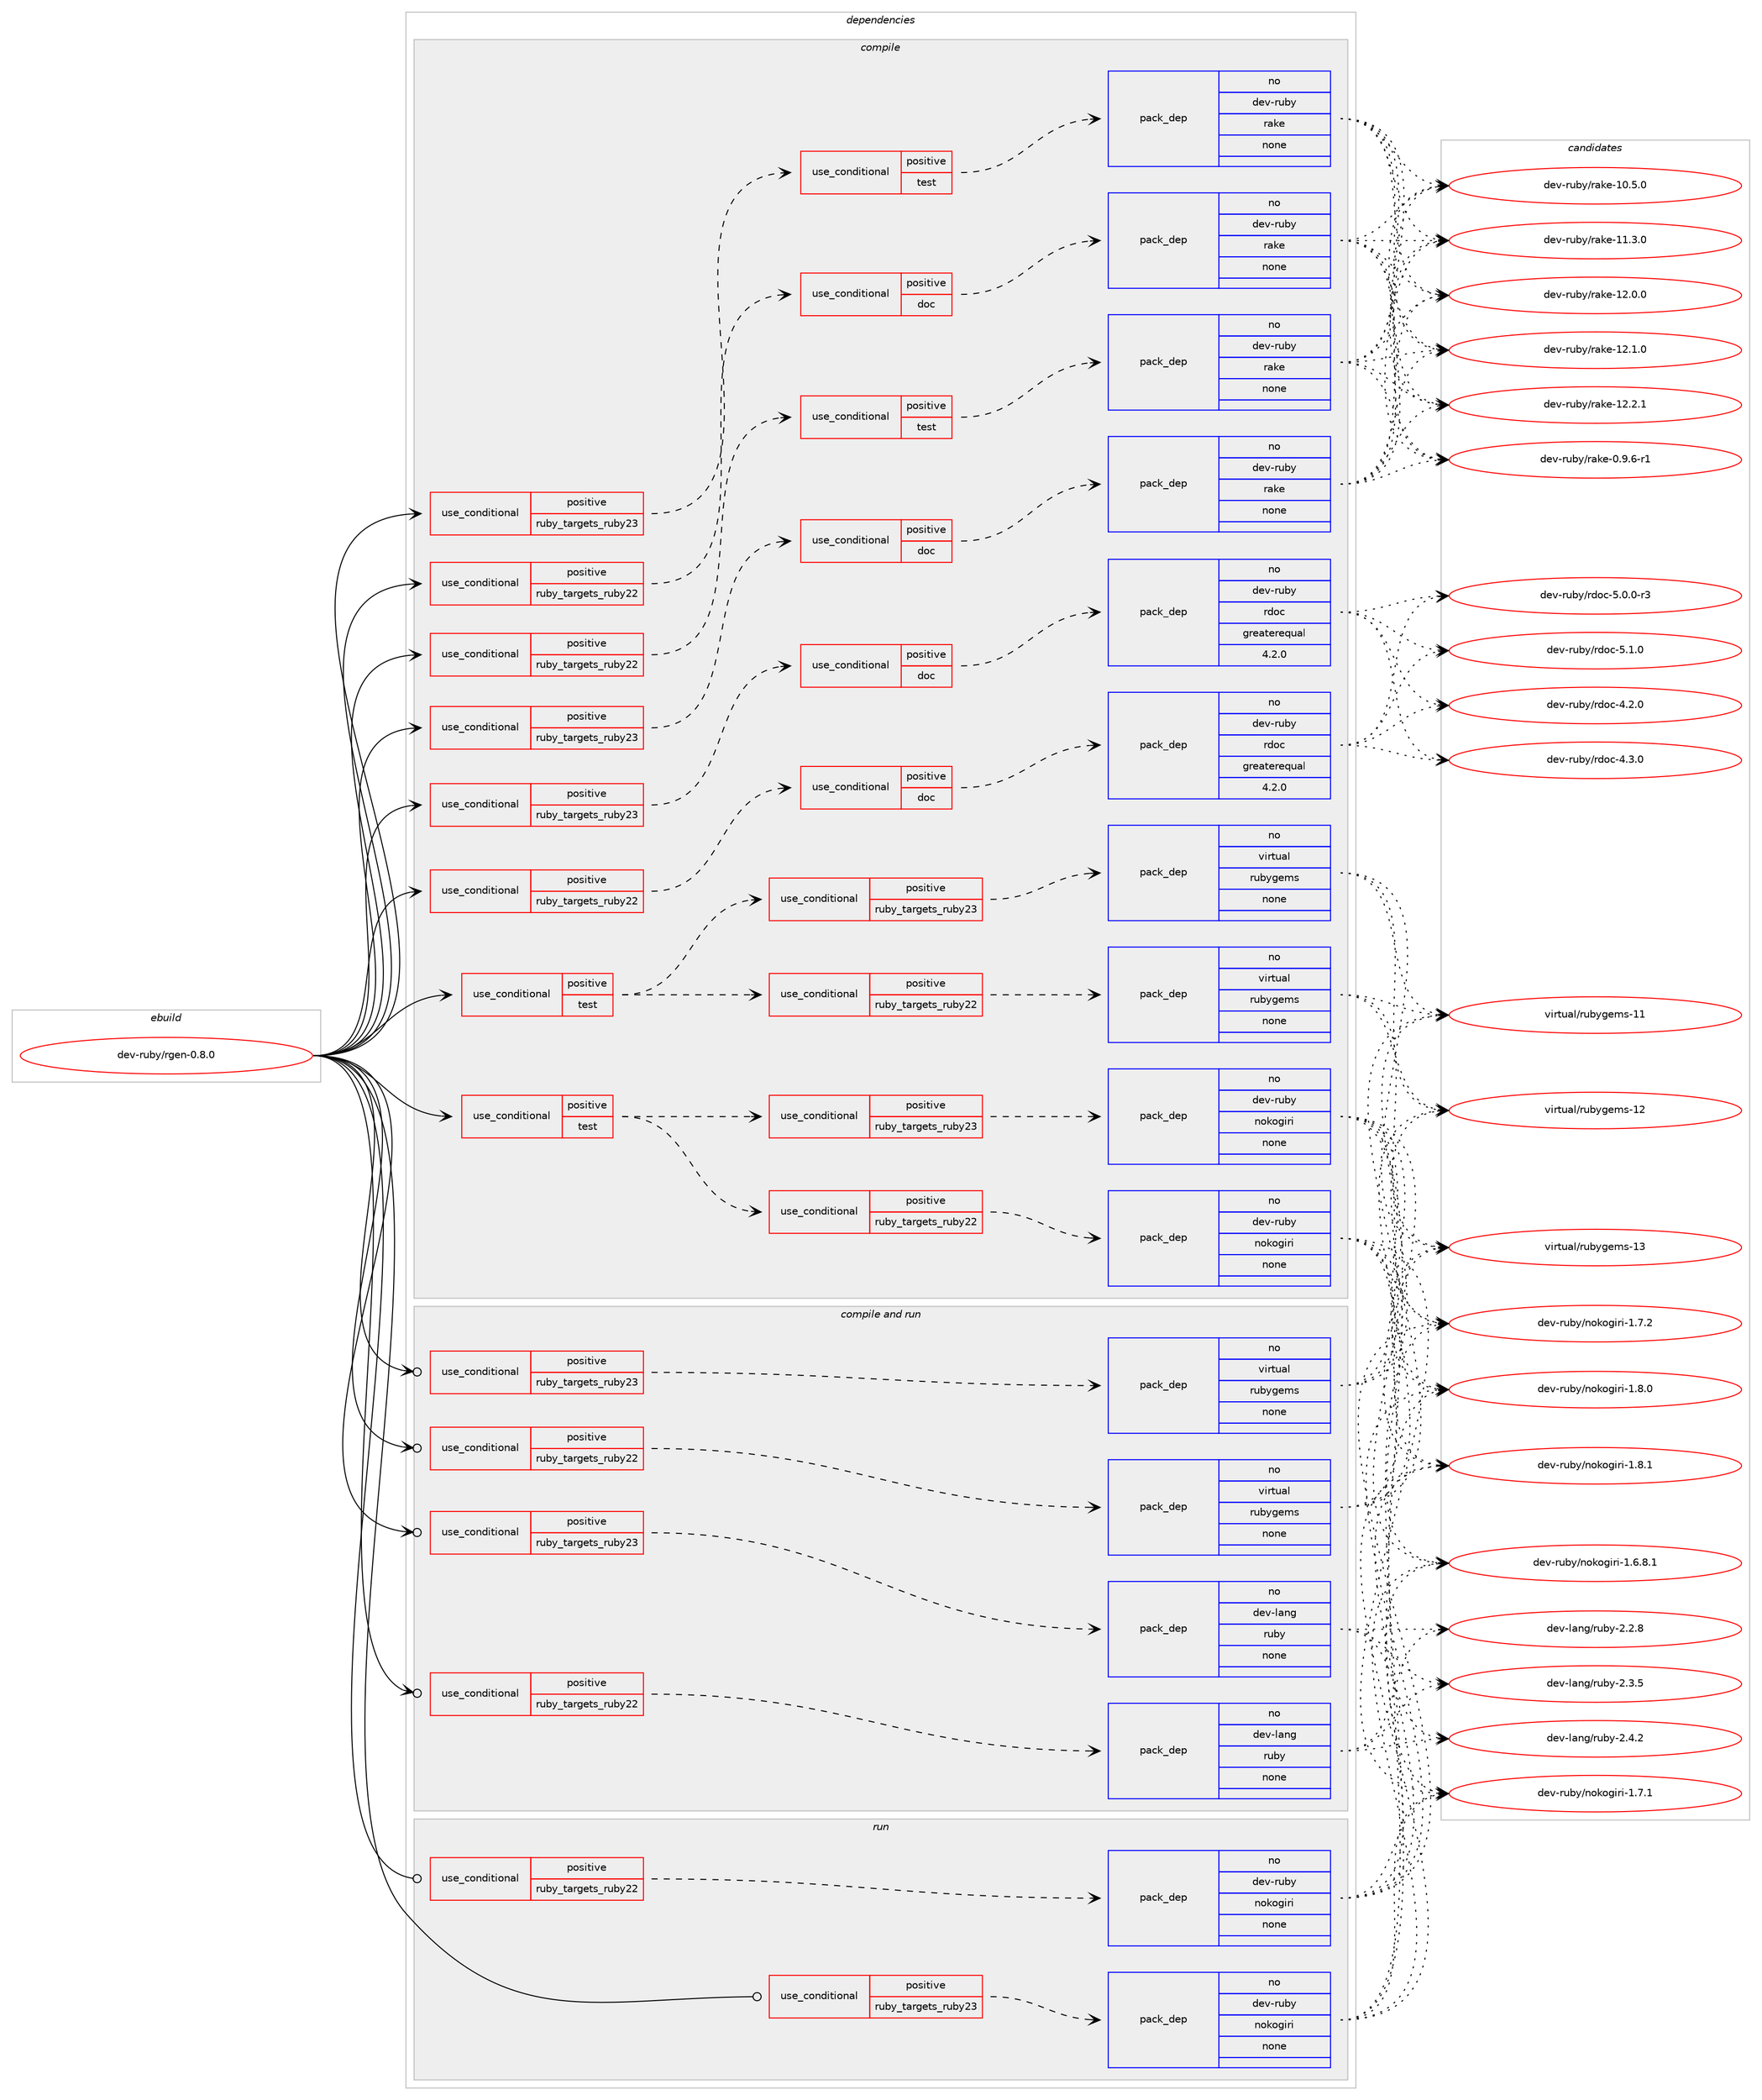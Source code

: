digraph prolog {

# *************
# Graph options
# *************

newrank=true;
concentrate=true;
compound=true;
graph [rankdir=LR,fontname=Helvetica,fontsize=10,ranksep=1.5];#, ranksep=2.5, nodesep=0.2];
edge  [arrowhead=vee];
node  [fontname=Helvetica,fontsize=10];

# **********
# The ebuild
# **********

subgraph cluster_leftcol {
color=gray;
rank=same;
label=<<i>ebuild</i>>;
id [label="dev-ruby/rgen-0.8.0", color=red, width=4, href="../dev-ruby/rgen-0.8.0.svg"];
}

# ****************
# The dependencies
# ****************

subgraph cluster_midcol {
color=gray;
label=<<i>dependencies</i>>;
subgraph cluster_compile {
fillcolor="#eeeeee";
style=filled;
label=<<i>compile</i>>;
subgraph cond68822 {
dependency262058 [label=<<TABLE BORDER="0" CELLBORDER="1" CELLSPACING="0" CELLPADDING="4"><TR><TD ROWSPAN="3" CELLPADDING="10">use_conditional</TD></TR><TR><TD>positive</TD></TR><TR><TD>ruby_targets_ruby22</TD></TR></TABLE>>, shape=none, color=red];
subgraph cond68823 {
dependency262059 [label=<<TABLE BORDER="0" CELLBORDER="1" CELLSPACING="0" CELLPADDING="4"><TR><TD ROWSPAN="3" CELLPADDING="10">use_conditional</TD></TR><TR><TD>positive</TD></TR><TR><TD>doc</TD></TR></TABLE>>, shape=none, color=red];
subgraph pack189122 {
dependency262060 [label=<<TABLE BORDER="0" CELLBORDER="1" CELLSPACING="0" CELLPADDING="4" WIDTH="220"><TR><TD ROWSPAN="6" CELLPADDING="30">pack_dep</TD></TR><TR><TD WIDTH="110">no</TD></TR><TR><TD>dev-ruby</TD></TR><TR><TD>rake</TD></TR><TR><TD>none</TD></TR><TR><TD></TD></TR></TABLE>>, shape=none, color=blue];
}
dependency262059:e -> dependency262060:w [weight=20,style="dashed",arrowhead="vee"];
}
dependency262058:e -> dependency262059:w [weight=20,style="dashed",arrowhead="vee"];
}
id:e -> dependency262058:w [weight=20,style="solid",arrowhead="vee"];
subgraph cond68824 {
dependency262061 [label=<<TABLE BORDER="0" CELLBORDER="1" CELLSPACING="0" CELLPADDING="4"><TR><TD ROWSPAN="3" CELLPADDING="10">use_conditional</TD></TR><TR><TD>positive</TD></TR><TR><TD>ruby_targets_ruby22</TD></TR></TABLE>>, shape=none, color=red];
subgraph cond68825 {
dependency262062 [label=<<TABLE BORDER="0" CELLBORDER="1" CELLSPACING="0" CELLPADDING="4"><TR><TD ROWSPAN="3" CELLPADDING="10">use_conditional</TD></TR><TR><TD>positive</TD></TR><TR><TD>doc</TD></TR></TABLE>>, shape=none, color=red];
subgraph pack189123 {
dependency262063 [label=<<TABLE BORDER="0" CELLBORDER="1" CELLSPACING="0" CELLPADDING="4" WIDTH="220"><TR><TD ROWSPAN="6" CELLPADDING="30">pack_dep</TD></TR><TR><TD WIDTH="110">no</TD></TR><TR><TD>dev-ruby</TD></TR><TR><TD>rdoc</TD></TR><TR><TD>greaterequal</TD></TR><TR><TD>4.2.0</TD></TR></TABLE>>, shape=none, color=blue];
}
dependency262062:e -> dependency262063:w [weight=20,style="dashed",arrowhead="vee"];
}
dependency262061:e -> dependency262062:w [weight=20,style="dashed",arrowhead="vee"];
}
id:e -> dependency262061:w [weight=20,style="solid",arrowhead="vee"];
subgraph cond68826 {
dependency262064 [label=<<TABLE BORDER="0" CELLBORDER="1" CELLSPACING="0" CELLPADDING="4"><TR><TD ROWSPAN="3" CELLPADDING="10">use_conditional</TD></TR><TR><TD>positive</TD></TR><TR><TD>ruby_targets_ruby22</TD></TR></TABLE>>, shape=none, color=red];
subgraph cond68827 {
dependency262065 [label=<<TABLE BORDER="0" CELLBORDER="1" CELLSPACING="0" CELLPADDING="4"><TR><TD ROWSPAN="3" CELLPADDING="10">use_conditional</TD></TR><TR><TD>positive</TD></TR><TR><TD>test</TD></TR></TABLE>>, shape=none, color=red];
subgraph pack189124 {
dependency262066 [label=<<TABLE BORDER="0" CELLBORDER="1" CELLSPACING="0" CELLPADDING="4" WIDTH="220"><TR><TD ROWSPAN="6" CELLPADDING="30">pack_dep</TD></TR><TR><TD WIDTH="110">no</TD></TR><TR><TD>dev-ruby</TD></TR><TR><TD>rake</TD></TR><TR><TD>none</TD></TR><TR><TD></TD></TR></TABLE>>, shape=none, color=blue];
}
dependency262065:e -> dependency262066:w [weight=20,style="dashed",arrowhead="vee"];
}
dependency262064:e -> dependency262065:w [weight=20,style="dashed",arrowhead="vee"];
}
id:e -> dependency262064:w [weight=20,style="solid",arrowhead="vee"];
subgraph cond68828 {
dependency262067 [label=<<TABLE BORDER="0" CELLBORDER="1" CELLSPACING="0" CELLPADDING="4"><TR><TD ROWSPAN="3" CELLPADDING="10">use_conditional</TD></TR><TR><TD>positive</TD></TR><TR><TD>ruby_targets_ruby23</TD></TR></TABLE>>, shape=none, color=red];
subgraph cond68829 {
dependency262068 [label=<<TABLE BORDER="0" CELLBORDER="1" CELLSPACING="0" CELLPADDING="4"><TR><TD ROWSPAN="3" CELLPADDING="10">use_conditional</TD></TR><TR><TD>positive</TD></TR><TR><TD>doc</TD></TR></TABLE>>, shape=none, color=red];
subgraph pack189125 {
dependency262069 [label=<<TABLE BORDER="0" CELLBORDER="1" CELLSPACING="0" CELLPADDING="4" WIDTH="220"><TR><TD ROWSPAN="6" CELLPADDING="30">pack_dep</TD></TR><TR><TD WIDTH="110">no</TD></TR><TR><TD>dev-ruby</TD></TR><TR><TD>rake</TD></TR><TR><TD>none</TD></TR><TR><TD></TD></TR></TABLE>>, shape=none, color=blue];
}
dependency262068:e -> dependency262069:w [weight=20,style="dashed",arrowhead="vee"];
}
dependency262067:e -> dependency262068:w [weight=20,style="dashed",arrowhead="vee"];
}
id:e -> dependency262067:w [weight=20,style="solid",arrowhead="vee"];
subgraph cond68830 {
dependency262070 [label=<<TABLE BORDER="0" CELLBORDER="1" CELLSPACING="0" CELLPADDING="4"><TR><TD ROWSPAN="3" CELLPADDING="10">use_conditional</TD></TR><TR><TD>positive</TD></TR><TR><TD>ruby_targets_ruby23</TD></TR></TABLE>>, shape=none, color=red];
subgraph cond68831 {
dependency262071 [label=<<TABLE BORDER="0" CELLBORDER="1" CELLSPACING="0" CELLPADDING="4"><TR><TD ROWSPAN="3" CELLPADDING="10">use_conditional</TD></TR><TR><TD>positive</TD></TR><TR><TD>doc</TD></TR></TABLE>>, shape=none, color=red];
subgraph pack189126 {
dependency262072 [label=<<TABLE BORDER="0" CELLBORDER="1" CELLSPACING="0" CELLPADDING="4" WIDTH="220"><TR><TD ROWSPAN="6" CELLPADDING="30">pack_dep</TD></TR><TR><TD WIDTH="110">no</TD></TR><TR><TD>dev-ruby</TD></TR><TR><TD>rdoc</TD></TR><TR><TD>greaterequal</TD></TR><TR><TD>4.2.0</TD></TR></TABLE>>, shape=none, color=blue];
}
dependency262071:e -> dependency262072:w [weight=20,style="dashed",arrowhead="vee"];
}
dependency262070:e -> dependency262071:w [weight=20,style="dashed",arrowhead="vee"];
}
id:e -> dependency262070:w [weight=20,style="solid",arrowhead="vee"];
subgraph cond68832 {
dependency262073 [label=<<TABLE BORDER="0" CELLBORDER="1" CELLSPACING="0" CELLPADDING="4"><TR><TD ROWSPAN="3" CELLPADDING="10">use_conditional</TD></TR><TR><TD>positive</TD></TR><TR><TD>ruby_targets_ruby23</TD></TR></TABLE>>, shape=none, color=red];
subgraph cond68833 {
dependency262074 [label=<<TABLE BORDER="0" CELLBORDER="1" CELLSPACING="0" CELLPADDING="4"><TR><TD ROWSPAN="3" CELLPADDING="10">use_conditional</TD></TR><TR><TD>positive</TD></TR><TR><TD>test</TD></TR></TABLE>>, shape=none, color=red];
subgraph pack189127 {
dependency262075 [label=<<TABLE BORDER="0" CELLBORDER="1" CELLSPACING="0" CELLPADDING="4" WIDTH="220"><TR><TD ROWSPAN="6" CELLPADDING="30">pack_dep</TD></TR><TR><TD WIDTH="110">no</TD></TR><TR><TD>dev-ruby</TD></TR><TR><TD>rake</TD></TR><TR><TD>none</TD></TR><TR><TD></TD></TR></TABLE>>, shape=none, color=blue];
}
dependency262074:e -> dependency262075:w [weight=20,style="dashed",arrowhead="vee"];
}
dependency262073:e -> dependency262074:w [weight=20,style="dashed",arrowhead="vee"];
}
id:e -> dependency262073:w [weight=20,style="solid",arrowhead="vee"];
subgraph cond68834 {
dependency262076 [label=<<TABLE BORDER="0" CELLBORDER="1" CELLSPACING="0" CELLPADDING="4"><TR><TD ROWSPAN="3" CELLPADDING="10">use_conditional</TD></TR><TR><TD>positive</TD></TR><TR><TD>test</TD></TR></TABLE>>, shape=none, color=red];
subgraph cond68835 {
dependency262077 [label=<<TABLE BORDER="0" CELLBORDER="1" CELLSPACING="0" CELLPADDING="4"><TR><TD ROWSPAN="3" CELLPADDING="10">use_conditional</TD></TR><TR><TD>positive</TD></TR><TR><TD>ruby_targets_ruby22</TD></TR></TABLE>>, shape=none, color=red];
subgraph pack189128 {
dependency262078 [label=<<TABLE BORDER="0" CELLBORDER="1" CELLSPACING="0" CELLPADDING="4" WIDTH="220"><TR><TD ROWSPAN="6" CELLPADDING="30">pack_dep</TD></TR><TR><TD WIDTH="110">no</TD></TR><TR><TD>dev-ruby</TD></TR><TR><TD>nokogiri</TD></TR><TR><TD>none</TD></TR><TR><TD></TD></TR></TABLE>>, shape=none, color=blue];
}
dependency262077:e -> dependency262078:w [weight=20,style="dashed",arrowhead="vee"];
}
dependency262076:e -> dependency262077:w [weight=20,style="dashed",arrowhead="vee"];
subgraph cond68836 {
dependency262079 [label=<<TABLE BORDER="0" CELLBORDER="1" CELLSPACING="0" CELLPADDING="4"><TR><TD ROWSPAN="3" CELLPADDING="10">use_conditional</TD></TR><TR><TD>positive</TD></TR><TR><TD>ruby_targets_ruby23</TD></TR></TABLE>>, shape=none, color=red];
subgraph pack189129 {
dependency262080 [label=<<TABLE BORDER="0" CELLBORDER="1" CELLSPACING="0" CELLPADDING="4" WIDTH="220"><TR><TD ROWSPAN="6" CELLPADDING="30">pack_dep</TD></TR><TR><TD WIDTH="110">no</TD></TR><TR><TD>dev-ruby</TD></TR><TR><TD>nokogiri</TD></TR><TR><TD>none</TD></TR><TR><TD></TD></TR></TABLE>>, shape=none, color=blue];
}
dependency262079:e -> dependency262080:w [weight=20,style="dashed",arrowhead="vee"];
}
dependency262076:e -> dependency262079:w [weight=20,style="dashed",arrowhead="vee"];
}
id:e -> dependency262076:w [weight=20,style="solid",arrowhead="vee"];
subgraph cond68837 {
dependency262081 [label=<<TABLE BORDER="0" CELLBORDER="1" CELLSPACING="0" CELLPADDING="4"><TR><TD ROWSPAN="3" CELLPADDING="10">use_conditional</TD></TR><TR><TD>positive</TD></TR><TR><TD>test</TD></TR></TABLE>>, shape=none, color=red];
subgraph cond68838 {
dependency262082 [label=<<TABLE BORDER="0" CELLBORDER="1" CELLSPACING="0" CELLPADDING="4"><TR><TD ROWSPAN="3" CELLPADDING="10">use_conditional</TD></TR><TR><TD>positive</TD></TR><TR><TD>ruby_targets_ruby22</TD></TR></TABLE>>, shape=none, color=red];
subgraph pack189130 {
dependency262083 [label=<<TABLE BORDER="0" CELLBORDER="1" CELLSPACING="0" CELLPADDING="4" WIDTH="220"><TR><TD ROWSPAN="6" CELLPADDING="30">pack_dep</TD></TR><TR><TD WIDTH="110">no</TD></TR><TR><TD>virtual</TD></TR><TR><TD>rubygems</TD></TR><TR><TD>none</TD></TR><TR><TD></TD></TR></TABLE>>, shape=none, color=blue];
}
dependency262082:e -> dependency262083:w [weight=20,style="dashed",arrowhead="vee"];
}
dependency262081:e -> dependency262082:w [weight=20,style="dashed",arrowhead="vee"];
subgraph cond68839 {
dependency262084 [label=<<TABLE BORDER="0" CELLBORDER="1" CELLSPACING="0" CELLPADDING="4"><TR><TD ROWSPAN="3" CELLPADDING="10">use_conditional</TD></TR><TR><TD>positive</TD></TR><TR><TD>ruby_targets_ruby23</TD></TR></TABLE>>, shape=none, color=red];
subgraph pack189131 {
dependency262085 [label=<<TABLE BORDER="0" CELLBORDER="1" CELLSPACING="0" CELLPADDING="4" WIDTH="220"><TR><TD ROWSPAN="6" CELLPADDING="30">pack_dep</TD></TR><TR><TD WIDTH="110">no</TD></TR><TR><TD>virtual</TD></TR><TR><TD>rubygems</TD></TR><TR><TD>none</TD></TR><TR><TD></TD></TR></TABLE>>, shape=none, color=blue];
}
dependency262084:e -> dependency262085:w [weight=20,style="dashed",arrowhead="vee"];
}
dependency262081:e -> dependency262084:w [weight=20,style="dashed",arrowhead="vee"];
}
id:e -> dependency262081:w [weight=20,style="solid",arrowhead="vee"];
}
subgraph cluster_compileandrun {
fillcolor="#eeeeee";
style=filled;
label=<<i>compile and run</i>>;
subgraph cond68840 {
dependency262086 [label=<<TABLE BORDER="0" CELLBORDER="1" CELLSPACING="0" CELLPADDING="4"><TR><TD ROWSPAN="3" CELLPADDING="10">use_conditional</TD></TR><TR><TD>positive</TD></TR><TR><TD>ruby_targets_ruby22</TD></TR></TABLE>>, shape=none, color=red];
subgraph pack189132 {
dependency262087 [label=<<TABLE BORDER="0" CELLBORDER="1" CELLSPACING="0" CELLPADDING="4" WIDTH="220"><TR><TD ROWSPAN="6" CELLPADDING="30">pack_dep</TD></TR><TR><TD WIDTH="110">no</TD></TR><TR><TD>dev-lang</TD></TR><TR><TD>ruby</TD></TR><TR><TD>none</TD></TR><TR><TD></TD></TR></TABLE>>, shape=none, color=blue];
}
dependency262086:e -> dependency262087:w [weight=20,style="dashed",arrowhead="vee"];
}
id:e -> dependency262086:w [weight=20,style="solid",arrowhead="odotvee"];
subgraph cond68841 {
dependency262088 [label=<<TABLE BORDER="0" CELLBORDER="1" CELLSPACING="0" CELLPADDING="4"><TR><TD ROWSPAN="3" CELLPADDING="10">use_conditional</TD></TR><TR><TD>positive</TD></TR><TR><TD>ruby_targets_ruby22</TD></TR></TABLE>>, shape=none, color=red];
subgraph pack189133 {
dependency262089 [label=<<TABLE BORDER="0" CELLBORDER="1" CELLSPACING="0" CELLPADDING="4" WIDTH="220"><TR><TD ROWSPAN="6" CELLPADDING="30">pack_dep</TD></TR><TR><TD WIDTH="110">no</TD></TR><TR><TD>virtual</TD></TR><TR><TD>rubygems</TD></TR><TR><TD>none</TD></TR><TR><TD></TD></TR></TABLE>>, shape=none, color=blue];
}
dependency262088:e -> dependency262089:w [weight=20,style="dashed",arrowhead="vee"];
}
id:e -> dependency262088:w [weight=20,style="solid",arrowhead="odotvee"];
subgraph cond68842 {
dependency262090 [label=<<TABLE BORDER="0" CELLBORDER="1" CELLSPACING="0" CELLPADDING="4"><TR><TD ROWSPAN="3" CELLPADDING="10">use_conditional</TD></TR><TR><TD>positive</TD></TR><TR><TD>ruby_targets_ruby23</TD></TR></TABLE>>, shape=none, color=red];
subgraph pack189134 {
dependency262091 [label=<<TABLE BORDER="0" CELLBORDER="1" CELLSPACING="0" CELLPADDING="4" WIDTH="220"><TR><TD ROWSPAN="6" CELLPADDING="30">pack_dep</TD></TR><TR><TD WIDTH="110">no</TD></TR><TR><TD>dev-lang</TD></TR><TR><TD>ruby</TD></TR><TR><TD>none</TD></TR><TR><TD></TD></TR></TABLE>>, shape=none, color=blue];
}
dependency262090:e -> dependency262091:w [weight=20,style="dashed",arrowhead="vee"];
}
id:e -> dependency262090:w [weight=20,style="solid",arrowhead="odotvee"];
subgraph cond68843 {
dependency262092 [label=<<TABLE BORDER="0" CELLBORDER="1" CELLSPACING="0" CELLPADDING="4"><TR><TD ROWSPAN="3" CELLPADDING="10">use_conditional</TD></TR><TR><TD>positive</TD></TR><TR><TD>ruby_targets_ruby23</TD></TR></TABLE>>, shape=none, color=red];
subgraph pack189135 {
dependency262093 [label=<<TABLE BORDER="0" CELLBORDER="1" CELLSPACING="0" CELLPADDING="4" WIDTH="220"><TR><TD ROWSPAN="6" CELLPADDING="30">pack_dep</TD></TR><TR><TD WIDTH="110">no</TD></TR><TR><TD>virtual</TD></TR><TR><TD>rubygems</TD></TR><TR><TD>none</TD></TR><TR><TD></TD></TR></TABLE>>, shape=none, color=blue];
}
dependency262092:e -> dependency262093:w [weight=20,style="dashed",arrowhead="vee"];
}
id:e -> dependency262092:w [weight=20,style="solid",arrowhead="odotvee"];
}
subgraph cluster_run {
fillcolor="#eeeeee";
style=filled;
label=<<i>run</i>>;
subgraph cond68844 {
dependency262094 [label=<<TABLE BORDER="0" CELLBORDER="1" CELLSPACING="0" CELLPADDING="4"><TR><TD ROWSPAN="3" CELLPADDING="10">use_conditional</TD></TR><TR><TD>positive</TD></TR><TR><TD>ruby_targets_ruby22</TD></TR></TABLE>>, shape=none, color=red];
subgraph pack189136 {
dependency262095 [label=<<TABLE BORDER="0" CELLBORDER="1" CELLSPACING="0" CELLPADDING="4" WIDTH="220"><TR><TD ROWSPAN="6" CELLPADDING="30">pack_dep</TD></TR><TR><TD WIDTH="110">no</TD></TR><TR><TD>dev-ruby</TD></TR><TR><TD>nokogiri</TD></TR><TR><TD>none</TD></TR><TR><TD></TD></TR></TABLE>>, shape=none, color=blue];
}
dependency262094:e -> dependency262095:w [weight=20,style="dashed",arrowhead="vee"];
}
id:e -> dependency262094:w [weight=20,style="solid",arrowhead="odot"];
subgraph cond68845 {
dependency262096 [label=<<TABLE BORDER="0" CELLBORDER="1" CELLSPACING="0" CELLPADDING="4"><TR><TD ROWSPAN="3" CELLPADDING="10">use_conditional</TD></TR><TR><TD>positive</TD></TR><TR><TD>ruby_targets_ruby23</TD></TR></TABLE>>, shape=none, color=red];
subgraph pack189137 {
dependency262097 [label=<<TABLE BORDER="0" CELLBORDER="1" CELLSPACING="0" CELLPADDING="4" WIDTH="220"><TR><TD ROWSPAN="6" CELLPADDING="30">pack_dep</TD></TR><TR><TD WIDTH="110">no</TD></TR><TR><TD>dev-ruby</TD></TR><TR><TD>nokogiri</TD></TR><TR><TD>none</TD></TR><TR><TD></TD></TR></TABLE>>, shape=none, color=blue];
}
dependency262096:e -> dependency262097:w [weight=20,style="dashed",arrowhead="vee"];
}
id:e -> dependency262096:w [weight=20,style="solid",arrowhead="odot"];
}
}

# **************
# The candidates
# **************

subgraph cluster_choices {
rank=same;
color=gray;
label=<<i>candidates</i>>;

subgraph choice189122 {
color=black;
nodesep=1;
choice100101118451141179812147114971071014548465746544511449 [label="dev-ruby/rake-0.9.6-r1", color=red, width=4,href="../dev-ruby/rake-0.9.6-r1.svg"];
choice1001011184511411798121471149710710145494846534648 [label="dev-ruby/rake-10.5.0", color=red, width=4,href="../dev-ruby/rake-10.5.0.svg"];
choice1001011184511411798121471149710710145494946514648 [label="dev-ruby/rake-11.3.0", color=red, width=4,href="../dev-ruby/rake-11.3.0.svg"];
choice1001011184511411798121471149710710145495046484648 [label="dev-ruby/rake-12.0.0", color=red, width=4,href="../dev-ruby/rake-12.0.0.svg"];
choice1001011184511411798121471149710710145495046494648 [label="dev-ruby/rake-12.1.0", color=red, width=4,href="../dev-ruby/rake-12.1.0.svg"];
choice1001011184511411798121471149710710145495046504649 [label="dev-ruby/rake-12.2.1", color=red, width=4,href="../dev-ruby/rake-12.2.1.svg"];
dependency262060:e -> choice100101118451141179812147114971071014548465746544511449:w [style=dotted,weight="100"];
dependency262060:e -> choice1001011184511411798121471149710710145494846534648:w [style=dotted,weight="100"];
dependency262060:e -> choice1001011184511411798121471149710710145494946514648:w [style=dotted,weight="100"];
dependency262060:e -> choice1001011184511411798121471149710710145495046484648:w [style=dotted,weight="100"];
dependency262060:e -> choice1001011184511411798121471149710710145495046494648:w [style=dotted,weight="100"];
dependency262060:e -> choice1001011184511411798121471149710710145495046504649:w [style=dotted,weight="100"];
}
subgraph choice189123 {
color=black;
nodesep=1;
choice10010111845114117981214711410011199455246504648 [label="dev-ruby/rdoc-4.2.0", color=red, width=4,href="../dev-ruby/rdoc-4.2.0.svg"];
choice10010111845114117981214711410011199455246514648 [label="dev-ruby/rdoc-4.3.0", color=red, width=4,href="../dev-ruby/rdoc-4.3.0.svg"];
choice100101118451141179812147114100111994553464846484511451 [label="dev-ruby/rdoc-5.0.0-r3", color=red, width=4,href="../dev-ruby/rdoc-5.0.0-r3.svg"];
choice10010111845114117981214711410011199455346494648 [label="dev-ruby/rdoc-5.1.0", color=red, width=4,href="../dev-ruby/rdoc-5.1.0.svg"];
dependency262063:e -> choice10010111845114117981214711410011199455246504648:w [style=dotted,weight="100"];
dependency262063:e -> choice10010111845114117981214711410011199455246514648:w [style=dotted,weight="100"];
dependency262063:e -> choice100101118451141179812147114100111994553464846484511451:w [style=dotted,weight="100"];
dependency262063:e -> choice10010111845114117981214711410011199455346494648:w [style=dotted,weight="100"];
}
subgraph choice189124 {
color=black;
nodesep=1;
choice100101118451141179812147114971071014548465746544511449 [label="dev-ruby/rake-0.9.6-r1", color=red, width=4,href="../dev-ruby/rake-0.9.6-r1.svg"];
choice1001011184511411798121471149710710145494846534648 [label="dev-ruby/rake-10.5.0", color=red, width=4,href="../dev-ruby/rake-10.5.0.svg"];
choice1001011184511411798121471149710710145494946514648 [label="dev-ruby/rake-11.3.0", color=red, width=4,href="../dev-ruby/rake-11.3.0.svg"];
choice1001011184511411798121471149710710145495046484648 [label="dev-ruby/rake-12.0.0", color=red, width=4,href="../dev-ruby/rake-12.0.0.svg"];
choice1001011184511411798121471149710710145495046494648 [label="dev-ruby/rake-12.1.0", color=red, width=4,href="../dev-ruby/rake-12.1.0.svg"];
choice1001011184511411798121471149710710145495046504649 [label="dev-ruby/rake-12.2.1", color=red, width=4,href="../dev-ruby/rake-12.2.1.svg"];
dependency262066:e -> choice100101118451141179812147114971071014548465746544511449:w [style=dotted,weight="100"];
dependency262066:e -> choice1001011184511411798121471149710710145494846534648:w [style=dotted,weight="100"];
dependency262066:e -> choice1001011184511411798121471149710710145494946514648:w [style=dotted,weight="100"];
dependency262066:e -> choice1001011184511411798121471149710710145495046484648:w [style=dotted,weight="100"];
dependency262066:e -> choice1001011184511411798121471149710710145495046494648:w [style=dotted,weight="100"];
dependency262066:e -> choice1001011184511411798121471149710710145495046504649:w [style=dotted,weight="100"];
}
subgraph choice189125 {
color=black;
nodesep=1;
choice100101118451141179812147114971071014548465746544511449 [label="dev-ruby/rake-0.9.6-r1", color=red, width=4,href="../dev-ruby/rake-0.9.6-r1.svg"];
choice1001011184511411798121471149710710145494846534648 [label="dev-ruby/rake-10.5.0", color=red, width=4,href="../dev-ruby/rake-10.5.0.svg"];
choice1001011184511411798121471149710710145494946514648 [label="dev-ruby/rake-11.3.0", color=red, width=4,href="../dev-ruby/rake-11.3.0.svg"];
choice1001011184511411798121471149710710145495046484648 [label="dev-ruby/rake-12.0.0", color=red, width=4,href="../dev-ruby/rake-12.0.0.svg"];
choice1001011184511411798121471149710710145495046494648 [label="dev-ruby/rake-12.1.0", color=red, width=4,href="../dev-ruby/rake-12.1.0.svg"];
choice1001011184511411798121471149710710145495046504649 [label="dev-ruby/rake-12.2.1", color=red, width=4,href="../dev-ruby/rake-12.2.1.svg"];
dependency262069:e -> choice100101118451141179812147114971071014548465746544511449:w [style=dotted,weight="100"];
dependency262069:e -> choice1001011184511411798121471149710710145494846534648:w [style=dotted,weight="100"];
dependency262069:e -> choice1001011184511411798121471149710710145494946514648:w [style=dotted,weight="100"];
dependency262069:e -> choice1001011184511411798121471149710710145495046484648:w [style=dotted,weight="100"];
dependency262069:e -> choice1001011184511411798121471149710710145495046494648:w [style=dotted,weight="100"];
dependency262069:e -> choice1001011184511411798121471149710710145495046504649:w [style=dotted,weight="100"];
}
subgraph choice189126 {
color=black;
nodesep=1;
choice10010111845114117981214711410011199455246504648 [label="dev-ruby/rdoc-4.2.0", color=red, width=4,href="../dev-ruby/rdoc-4.2.0.svg"];
choice10010111845114117981214711410011199455246514648 [label="dev-ruby/rdoc-4.3.0", color=red, width=4,href="../dev-ruby/rdoc-4.3.0.svg"];
choice100101118451141179812147114100111994553464846484511451 [label="dev-ruby/rdoc-5.0.0-r3", color=red, width=4,href="../dev-ruby/rdoc-5.0.0-r3.svg"];
choice10010111845114117981214711410011199455346494648 [label="dev-ruby/rdoc-5.1.0", color=red, width=4,href="../dev-ruby/rdoc-5.1.0.svg"];
dependency262072:e -> choice10010111845114117981214711410011199455246504648:w [style=dotted,weight="100"];
dependency262072:e -> choice10010111845114117981214711410011199455246514648:w [style=dotted,weight="100"];
dependency262072:e -> choice100101118451141179812147114100111994553464846484511451:w [style=dotted,weight="100"];
dependency262072:e -> choice10010111845114117981214711410011199455346494648:w [style=dotted,weight="100"];
}
subgraph choice189127 {
color=black;
nodesep=1;
choice100101118451141179812147114971071014548465746544511449 [label="dev-ruby/rake-0.9.6-r1", color=red, width=4,href="../dev-ruby/rake-0.9.6-r1.svg"];
choice1001011184511411798121471149710710145494846534648 [label="dev-ruby/rake-10.5.0", color=red, width=4,href="../dev-ruby/rake-10.5.0.svg"];
choice1001011184511411798121471149710710145494946514648 [label="dev-ruby/rake-11.3.0", color=red, width=4,href="../dev-ruby/rake-11.3.0.svg"];
choice1001011184511411798121471149710710145495046484648 [label="dev-ruby/rake-12.0.0", color=red, width=4,href="../dev-ruby/rake-12.0.0.svg"];
choice1001011184511411798121471149710710145495046494648 [label="dev-ruby/rake-12.1.0", color=red, width=4,href="../dev-ruby/rake-12.1.0.svg"];
choice1001011184511411798121471149710710145495046504649 [label="dev-ruby/rake-12.2.1", color=red, width=4,href="../dev-ruby/rake-12.2.1.svg"];
dependency262075:e -> choice100101118451141179812147114971071014548465746544511449:w [style=dotted,weight="100"];
dependency262075:e -> choice1001011184511411798121471149710710145494846534648:w [style=dotted,weight="100"];
dependency262075:e -> choice1001011184511411798121471149710710145494946514648:w [style=dotted,weight="100"];
dependency262075:e -> choice1001011184511411798121471149710710145495046484648:w [style=dotted,weight="100"];
dependency262075:e -> choice1001011184511411798121471149710710145495046494648:w [style=dotted,weight="100"];
dependency262075:e -> choice1001011184511411798121471149710710145495046504649:w [style=dotted,weight="100"];
}
subgraph choice189128 {
color=black;
nodesep=1;
choice1001011184511411798121471101111071111031051141054549465446564649 [label="dev-ruby/nokogiri-1.6.8.1", color=red, width=4,href="../dev-ruby/nokogiri-1.6.8.1.svg"];
choice100101118451141179812147110111107111103105114105454946554649 [label="dev-ruby/nokogiri-1.7.1", color=red, width=4,href="../dev-ruby/nokogiri-1.7.1.svg"];
choice100101118451141179812147110111107111103105114105454946554650 [label="dev-ruby/nokogiri-1.7.2", color=red, width=4,href="../dev-ruby/nokogiri-1.7.2.svg"];
choice100101118451141179812147110111107111103105114105454946564648 [label="dev-ruby/nokogiri-1.8.0", color=red, width=4,href="../dev-ruby/nokogiri-1.8.0.svg"];
choice100101118451141179812147110111107111103105114105454946564649 [label="dev-ruby/nokogiri-1.8.1", color=red, width=4,href="../dev-ruby/nokogiri-1.8.1.svg"];
dependency262078:e -> choice1001011184511411798121471101111071111031051141054549465446564649:w [style=dotted,weight="100"];
dependency262078:e -> choice100101118451141179812147110111107111103105114105454946554649:w [style=dotted,weight="100"];
dependency262078:e -> choice100101118451141179812147110111107111103105114105454946554650:w [style=dotted,weight="100"];
dependency262078:e -> choice100101118451141179812147110111107111103105114105454946564648:w [style=dotted,weight="100"];
dependency262078:e -> choice100101118451141179812147110111107111103105114105454946564649:w [style=dotted,weight="100"];
}
subgraph choice189129 {
color=black;
nodesep=1;
choice1001011184511411798121471101111071111031051141054549465446564649 [label="dev-ruby/nokogiri-1.6.8.1", color=red, width=4,href="../dev-ruby/nokogiri-1.6.8.1.svg"];
choice100101118451141179812147110111107111103105114105454946554649 [label="dev-ruby/nokogiri-1.7.1", color=red, width=4,href="../dev-ruby/nokogiri-1.7.1.svg"];
choice100101118451141179812147110111107111103105114105454946554650 [label="dev-ruby/nokogiri-1.7.2", color=red, width=4,href="../dev-ruby/nokogiri-1.7.2.svg"];
choice100101118451141179812147110111107111103105114105454946564648 [label="dev-ruby/nokogiri-1.8.0", color=red, width=4,href="../dev-ruby/nokogiri-1.8.0.svg"];
choice100101118451141179812147110111107111103105114105454946564649 [label="dev-ruby/nokogiri-1.8.1", color=red, width=4,href="../dev-ruby/nokogiri-1.8.1.svg"];
dependency262080:e -> choice1001011184511411798121471101111071111031051141054549465446564649:w [style=dotted,weight="100"];
dependency262080:e -> choice100101118451141179812147110111107111103105114105454946554649:w [style=dotted,weight="100"];
dependency262080:e -> choice100101118451141179812147110111107111103105114105454946554650:w [style=dotted,weight="100"];
dependency262080:e -> choice100101118451141179812147110111107111103105114105454946564648:w [style=dotted,weight="100"];
dependency262080:e -> choice100101118451141179812147110111107111103105114105454946564649:w [style=dotted,weight="100"];
}
subgraph choice189130 {
color=black;
nodesep=1;
choice118105114116117971084711411798121103101109115454949 [label="virtual/rubygems-11", color=red, width=4,href="../virtual/rubygems-11.svg"];
choice118105114116117971084711411798121103101109115454950 [label="virtual/rubygems-12", color=red, width=4,href="../virtual/rubygems-12.svg"];
choice118105114116117971084711411798121103101109115454951 [label="virtual/rubygems-13", color=red, width=4,href="../virtual/rubygems-13.svg"];
dependency262083:e -> choice118105114116117971084711411798121103101109115454949:w [style=dotted,weight="100"];
dependency262083:e -> choice118105114116117971084711411798121103101109115454950:w [style=dotted,weight="100"];
dependency262083:e -> choice118105114116117971084711411798121103101109115454951:w [style=dotted,weight="100"];
}
subgraph choice189131 {
color=black;
nodesep=1;
choice118105114116117971084711411798121103101109115454949 [label="virtual/rubygems-11", color=red, width=4,href="../virtual/rubygems-11.svg"];
choice118105114116117971084711411798121103101109115454950 [label="virtual/rubygems-12", color=red, width=4,href="../virtual/rubygems-12.svg"];
choice118105114116117971084711411798121103101109115454951 [label="virtual/rubygems-13", color=red, width=4,href="../virtual/rubygems-13.svg"];
dependency262085:e -> choice118105114116117971084711411798121103101109115454949:w [style=dotted,weight="100"];
dependency262085:e -> choice118105114116117971084711411798121103101109115454950:w [style=dotted,weight="100"];
dependency262085:e -> choice118105114116117971084711411798121103101109115454951:w [style=dotted,weight="100"];
}
subgraph choice189132 {
color=black;
nodesep=1;
choice10010111845108971101034711411798121455046504656 [label="dev-lang/ruby-2.2.8", color=red, width=4,href="../dev-lang/ruby-2.2.8.svg"];
choice10010111845108971101034711411798121455046514653 [label="dev-lang/ruby-2.3.5", color=red, width=4,href="../dev-lang/ruby-2.3.5.svg"];
choice10010111845108971101034711411798121455046524650 [label="dev-lang/ruby-2.4.2", color=red, width=4,href="../dev-lang/ruby-2.4.2.svg"];
dependency262087:e -> choice10010111845108971101034711411798121455046504656:w [style=dotted,weight="100"];
dependency262087:e -> choice10010111845108971101034711411798121455046514653:w [style=dotted,weight="100"];
dependency262087:e -> choice10010111845108971101034711411798121455046524650:w [style=dotted,weight="100"];
}
subgraph choice189133 {
color=black;
nodesep=1;
choice118105114116117971084711411798121103101109115454949 [label="virtual/rubygems-11", color=red, width=4,href="../virtual/rubygems-11.svg"];
choice118105114116117971084711411798121103101109115454950 [label="virtual/rubygems-12", color=red, width=4,href="../virtual/rubygems-12.svg"];
choice118105114116117971084711411798121103101109115454951 [label="virtual/rubygems-13", color=red, width=4,href="../virtual/rubygems-13.svg"];
dependency262089:e -> choice118105114116117971084711411798121103101109115454949:w [style=dotted,weight="100"];
dependency262089:e -> choice118105114116117971084711411798121103101109115454950:w [style=dotted,weight="100"];
dependency262089:e -> choice118105114116117971084711411798121103101109115454951:w [style=dotted,weight="100"];
}
subgraph choice189134 {
color=black;
nodesep=1;
choice10010111845108971101034711411798121455046504656 [label="dev-lang/ruby-2.2.8", color=red, width=4,href="../dev-lang/ruby-2.2.8.svg"];
choice10010111845108971101034711411798121455046514653 [label="dev-lang/ruby-2.3.5", color=red, width=4,href="../dev-lang/ruby-2.3.5.svg"];
choice10010111845108971101034711411798121455046524650 [label="dev-lang/ruby-2.4.2", color=red, width=4,href="../dev-lang/ruby-2.4.2.svg"];
dependency262091:e -> choice10010111845108971101034711411798121455046504656:w [style=dotted,weight="100"];
dependency262091:e -> choice10010111845108971101034711411798121455046514653:w [style=dotted,weight="100"];
dependency262091:e -> choice10010111845108971101034711411798121455046524650:w [style=dotted,weight="100"];
}
subgraph choice189135 {
color=black;
nodesep=1;
choice118105114116117971084711411798121103101109115454949 [label="virtual/rubygems-11", color=red, width=4,href="../virtual/rubygems-11.svg"];
choice118105114116117971084711411798121103101109115454950 [label="virtual/rubygems-12", color=red, width=4,href="../virtual/rubygems-12.svg"];
choice118105114116117971084711411798121103101109115454951 [label="virtual/rubygems-13", color=red, width=4,href="../virtual/rubygems-13.svg"];
dependency262093:e -> choice118105114116117971084711411798121103101109115454949:w [style=dotted,weight="100"];
dependency262093:e -> choice118105114116117971084711411798121103101109115454950:w [style=dotted,weight="100"];
dependency262093:e -> choice118105114116117971084711411798121103101109115454951:w [style=dotted,weight="100"];
}
subgraph choice189136 {
color=black;
nodesep=1;
choice1001011184511411798121471101111071111031051141054549465446564649 [label="dev-ruby/nokogiri-1.6.8.1", color=red, width=4,href="../dev-ruby/nokogiri-1.6.8.1.svg"];
choice100101118451141179812147110111107111103105114105454946554649 [label="dev-ruby/nokogiri-1.7.1", color=red, width=4,href="../dev-ruby/nokogiri-1.7.1.svg"];
choice100101118451141179812147110111107111103105114105454946554650 [label="dev-ruby/nokogiri-1.7.2", color=red, width=4,href="../dev-ruby/nokogiri-1.7.2.svg"];
choice100101118451141179812147110111107111103105114105454946564648 [label="dev-ruby/nokogiri-1.8.0", color=red, width=4,href="../dev-ruby/nokogiri-1.8.0.svg"];
choice100101118451141179812147110111107111103105114105454946564649 [label="dev-ruby/nokogiri-1.8.1", color=red, width=4,href="../dev-ruby/nokogiri-1.8.1.svg"];
dependency262095:e -> choice1001011184511411798121471101111071111031051141054549465446564649:w [style=dotted,weight="100"];
dependency262095:e -> choice100101118451141179812147110111107111103105114105454946554649:w [style=dotted,weight="100"];
dependency262095:e -> choice100101118451141179812147110111107111103105114105454946554650:w [style=dotted,weight="100"];
dependency262095:e -> choice100101118451141179812147110111107111103105114105454946564648:w [style=dotted,weight="100"];
dependency262095:e -> choice100101118451141179812147110111107111103105114105454946564649:w [style=dotted,weight="100"];
}
subgraph choice189137 {
color=black;
nodesep=1;
choice1001011184511411798121471101111071111031051141054549465446564649 [label="dev-ruby/nokogiri-1.6.8.1", color=red, width=4,href="../dev-ruby/nokogiri-1.6.8.1.svg"];
choice100101118451141179812147110111107111103105114105454946554649 [label="dev-ruby/nokogiri-1.7.1", color=red, width=4,href="../dev-ruby/nokogiri-1.7.1.svg"];
choice100101118451141179812147110111107111103105114105454946554650 [label="dev-ruby/nokogiri-1.7.2", color=red, width=4,href="../dev-ruby/nokogiri-1.7.2.svg"];
choice100101118451141179812147110111107111103105114105454946564648 [label="dev-ruby/nokogiri-1.8.0", color=red, width=4,href="../dev-ruby/nokogiri-1.8.0.svg"];
choice100101118451141179812147110111107111103105114105454946564649 [label="dev-ruby/nokogiri-1.8.1", color=red, width=4,href="../dev-ruby/nokogiri-1.8.1.svg"];
dependency262097:e -> choice1001011184511411798121471101111071111031051141054549465446564649:w [style=dotted,weight="100"];
dependency262097:e -> choice100101118451141179812147110111107111103105114105454946554649:w [style=dotted,weight="100"];
dependency262097:e -> choice100101118451141179812147110111107111103105114105454946554650:w [style=dotted,weight="100"];
dependency262097:e -> choice100101118451141179812147110111107111103105114105454946564648:w [style=dotted,weight="100"];
dependency262097:e -> choice100101118451141179812147110111107111103105114105454946564649:w [style=dotted,weight="100"];
}
}

}
